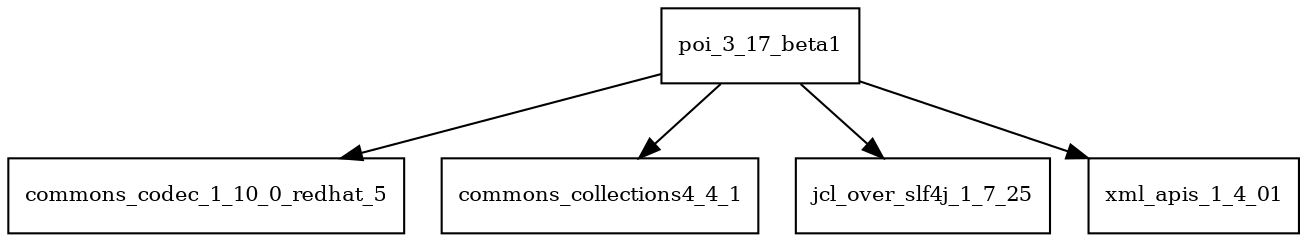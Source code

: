 digraph poi_3_17_beta1_dependencies {
  node [shape = box, fontsize=10.0];
  poi_3_17_beta1 -> commons_codec_1_10_0_redhat_5;
  poi_3_17_beta1 -> commons_collections4_4_1;
  poi_3_17_beta1 -> jcl_over_slf4j_1_7_25;
  poi_3_17_beta1 -> xml_apis_1_4_01;
}
